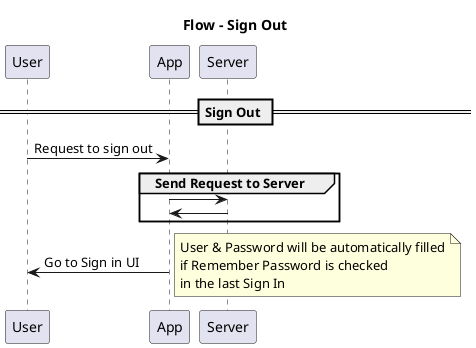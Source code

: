 @startuml
title Flow - Sign Out
participant User
participant App
participant Server
== Sign Out ==
User -> App: Request to sign out
group Send Request to Server
  App -> Server:
  App <- Server:
end
User <- App: Go to Sign in UI
note right
  User & Password will be automatically filled
  if Remember Password is checked
  in the last Sign In
end note
@enduml
